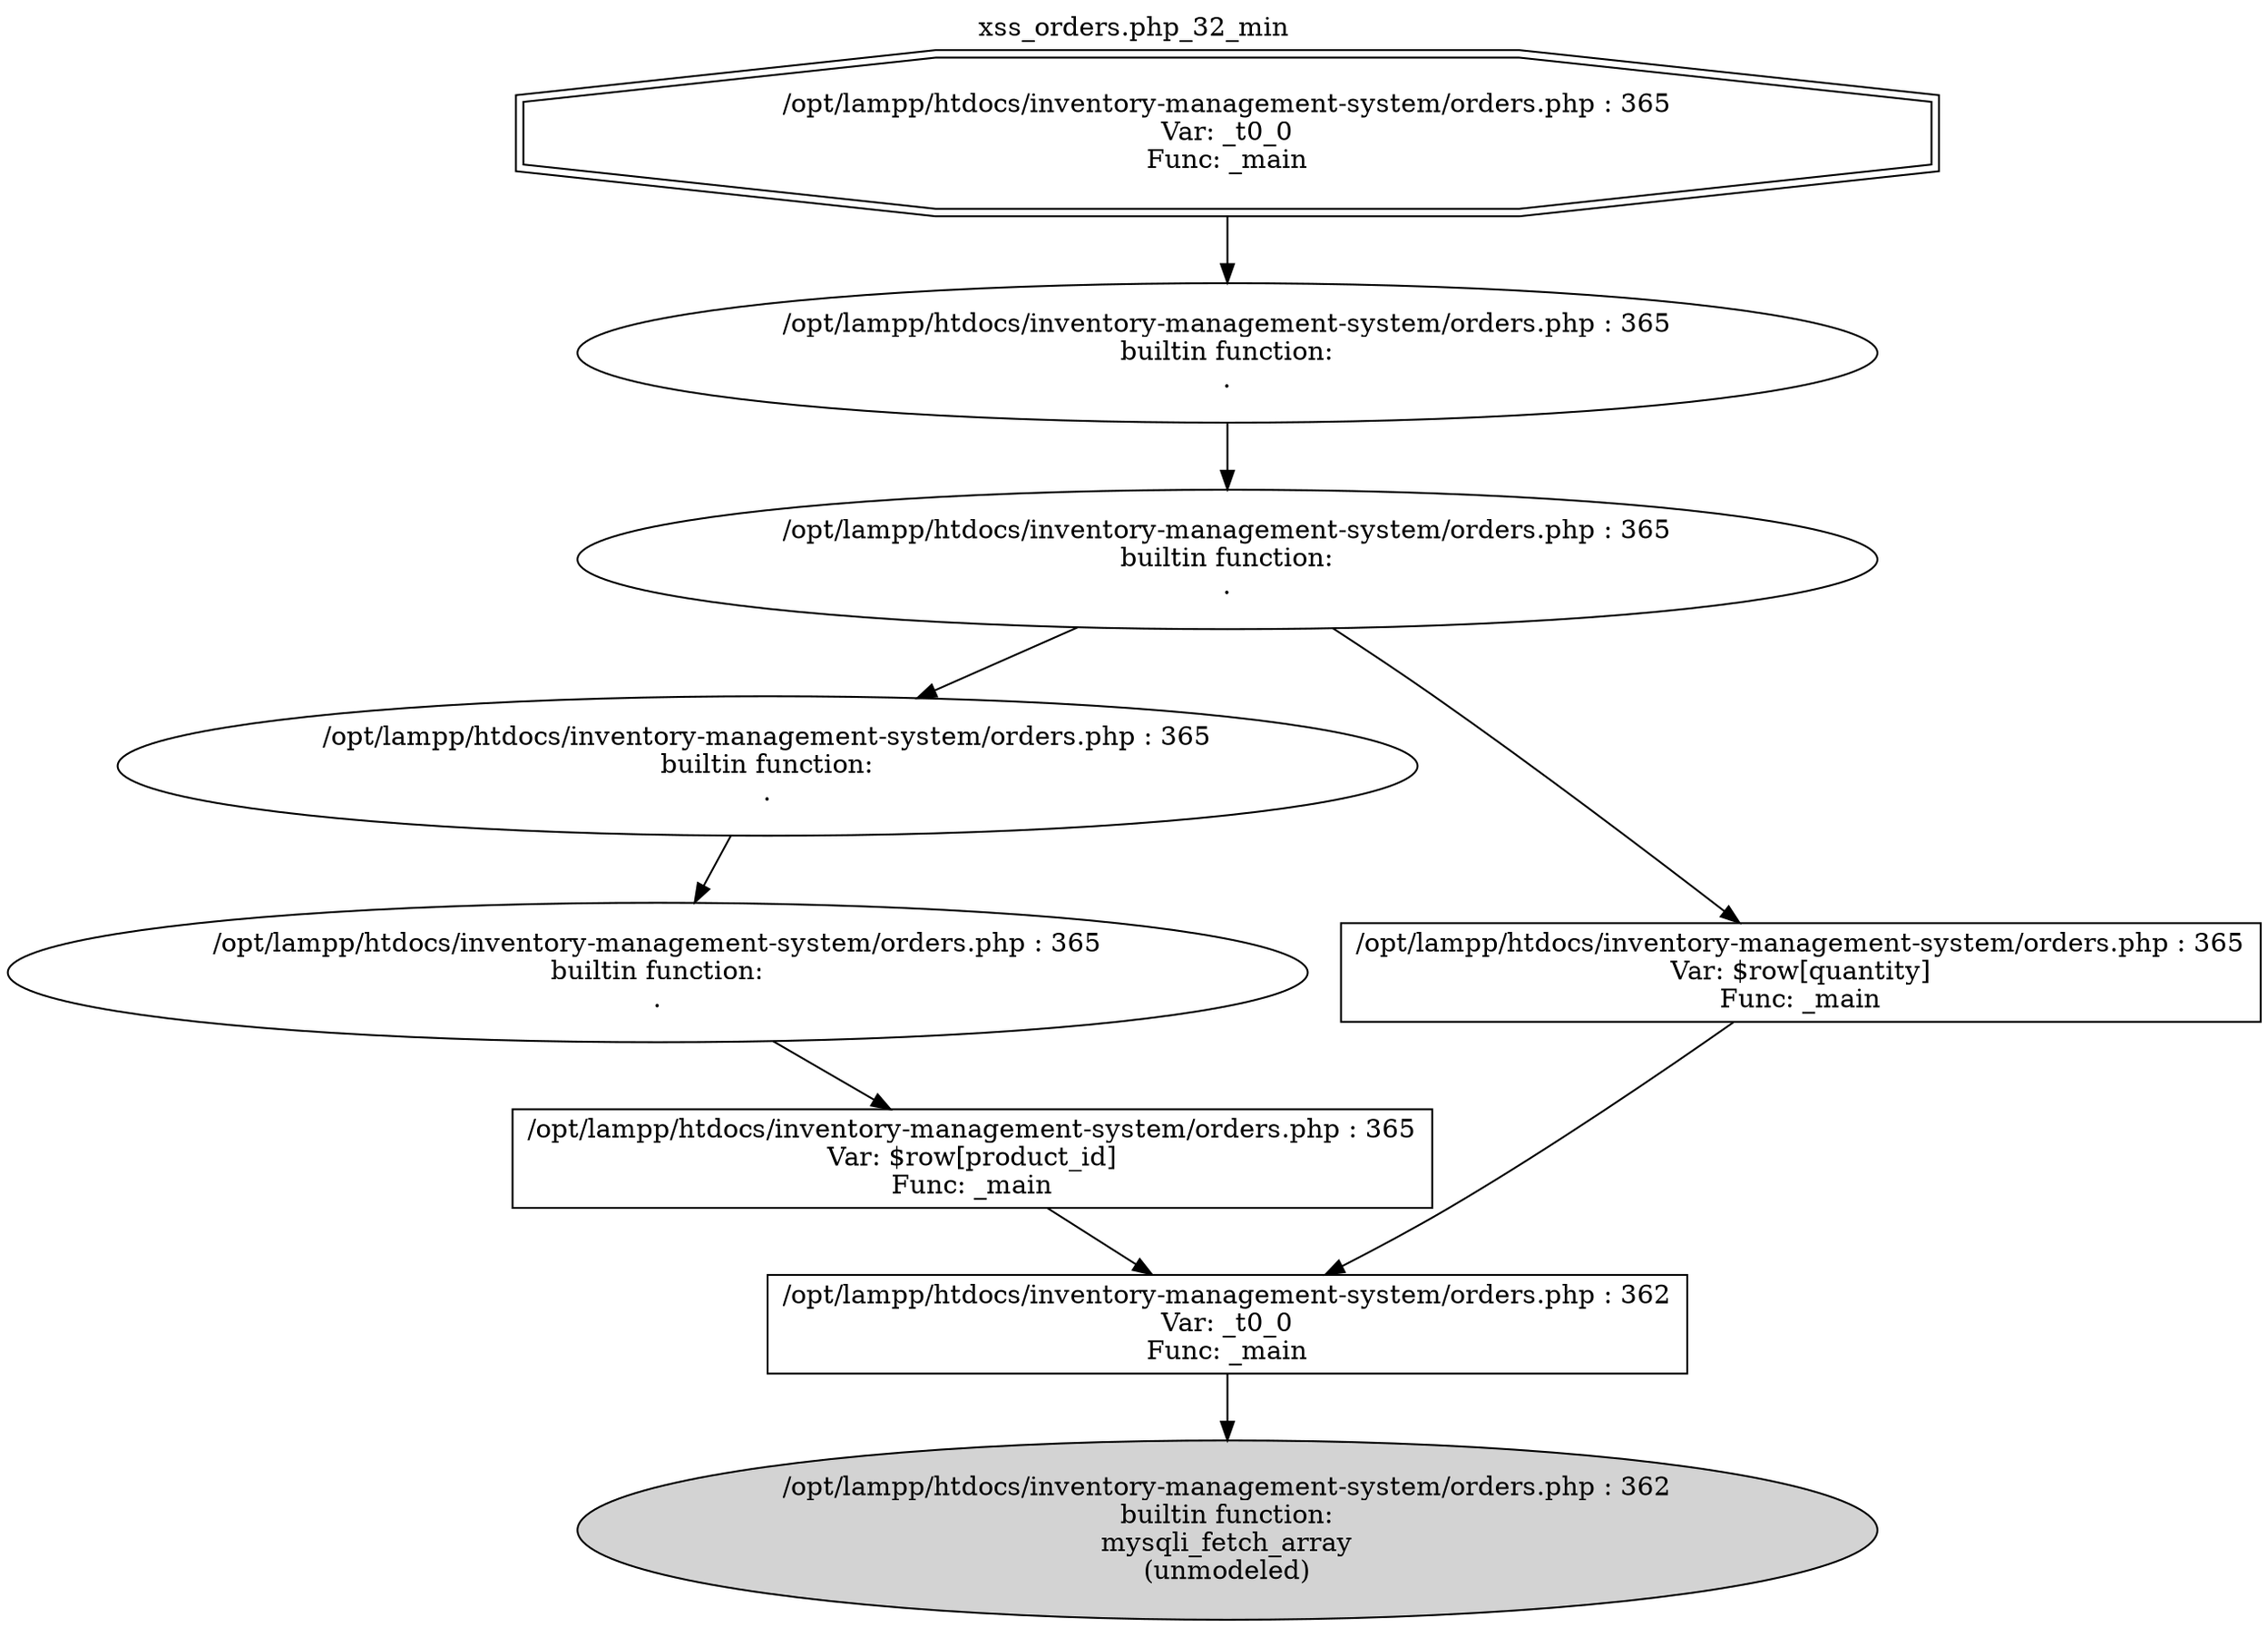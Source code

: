 digraph cfg {
  label="xss_orders.php_32_min";
  labelloc=t;
  n1 [shape=doubleoctagon, label="/opt/lampp/htdocs/inventory-management-system/orders.php : 365\nVar: _t0_0\nFunc: _main\n"];
  n2 [shape=ellipse, label="/opt/lampp/htdocs/inventory-management-system/orders.php : 365\nbuiltin function:\n.\n"];
  n3 [shape=ellipse, label="/opt/lampp/htdocs/inventory-management-system/orders.php : 365\nbuiltin function:\n.\n"];
  n4 [shape=ellipse, label="/opt/lampp/htdocs/inventory-management-system/orders.php : 365\nbuiltin function:\n.\n"];
  n5 [shape=ellipse, label="/opt/lampp/htdocs/inventory-management-system/orders.php : 365\nbuiltin function:\n.\n"];
  n6 [shape=box, label="/opt/lampp/htdocs/inventory-management-system/orders.php : 365\nVar: $row[product_id]\nFunc: _main\n"];
  n7 [shape=box, label="/opt/lampp/htdocs/inventory-management-system/orders.php : 362\nVar: _t0_0\nFunc: _main\n"];
  n8 [shape=ellipse, label="/opt/lampp/htdocs/inventory-management-system/orders.php : 362\nbuiltin function:\nmysqli_fetch_array\n(unmodeled)\n",style=filled];
  n9 [shape=box, label="/opt/lampp/htdocs/inventory-management-system/orders.php : 365\nVar: $row[quantity]\nFunc: _main\n"];
  n1 -> n2;
  n2 -> n3;
  n3 -> n4;
  n3 -> n9;
  n4 -> n5;
  n5 -> n6;
  n6 -> n7;
  n7 -> n8;
  n9 -> n7;
}
